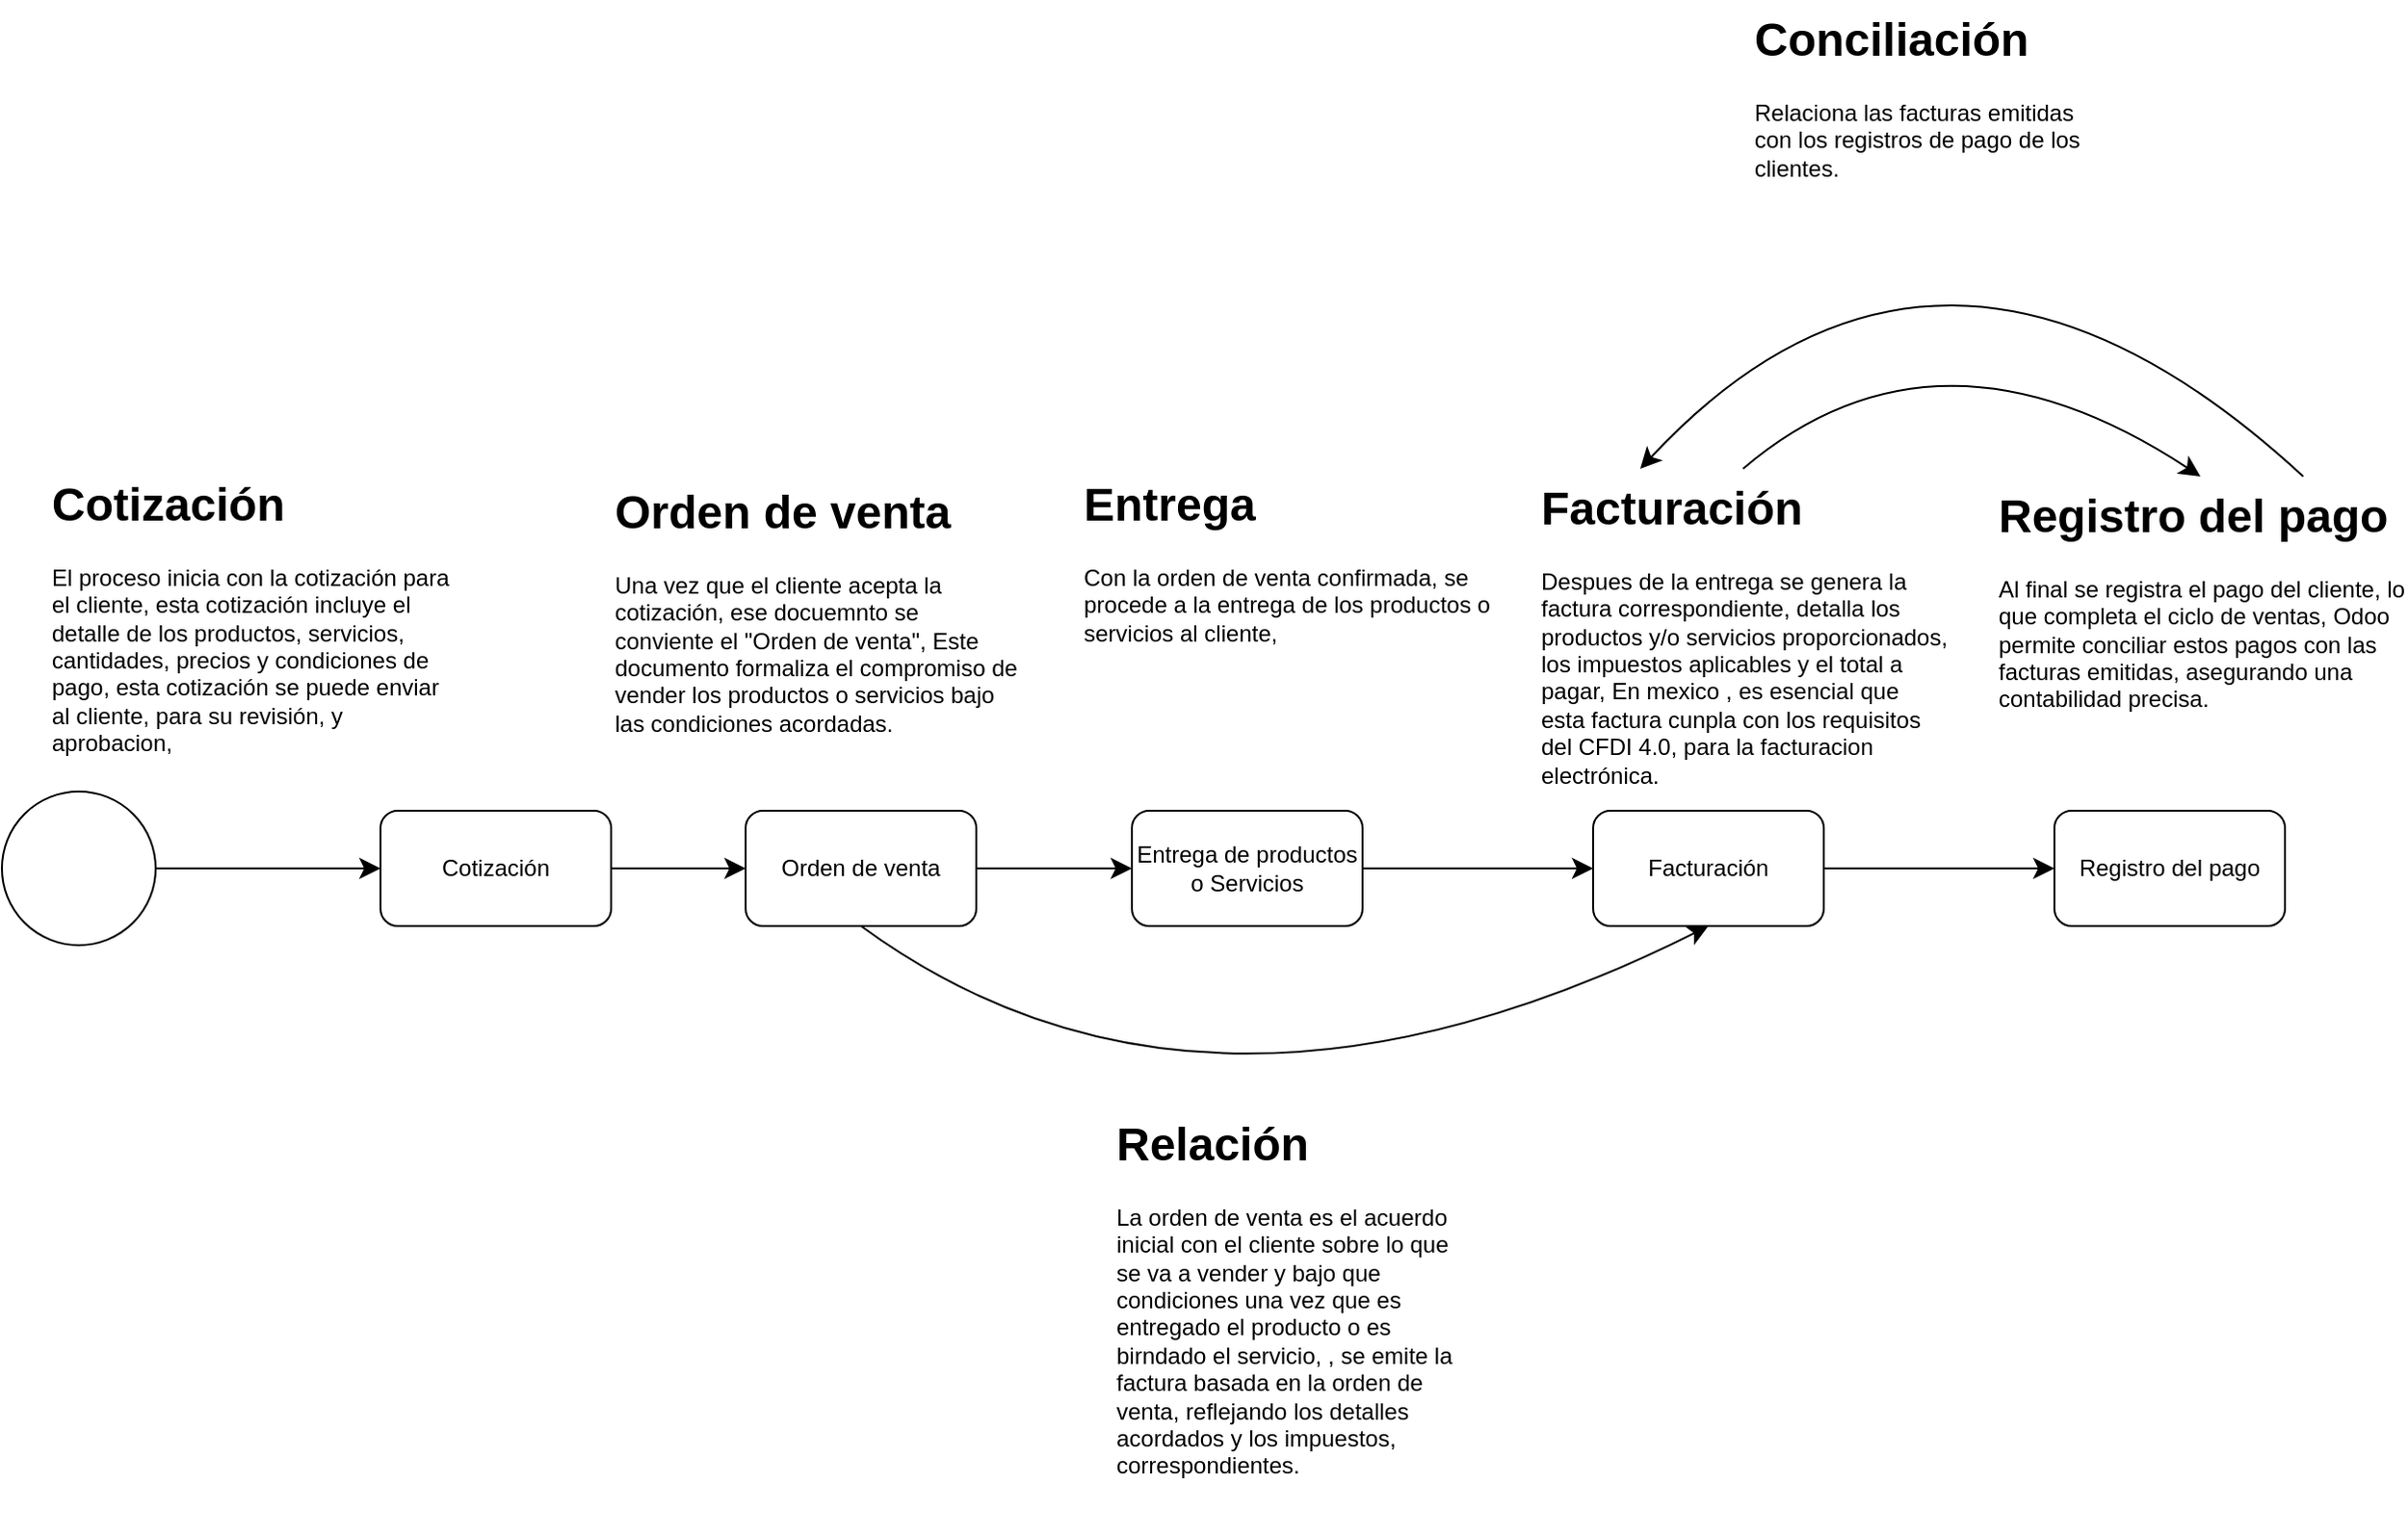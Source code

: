 <mxfile version="24.7.8">
  <diagram name="Página-1" id="GHgZA-d8oFRV5ikbvIdR">
    <mxGraphModel dx="1629" dy="1351" grid="0" gridSize="10" guides="1" tooltips="1" connect="1" arrows="1" fold="1" page="0" pageScale="1" pageWidth="1169" pageHeight="827" math="0" shadow="0">
      <root>
        <mxCell id="0" />
        <mxCell id="1" parent="0" />
        <mxCell id="gw6iVupfn1WJRU-eBHMO-3" value="" style="edgeStyle=none;curved=1;rounded=0;orthogonalLoop=1;jettySize=auto;html=1;fontSize=12;startSize=8;endSize=8;" edge="1" parent="1" source="gw6iVupfn1WJRU-eBHMO-1" target="gw6iVupfn1WJRU-eBHMO-2">
          <mxGeometry relative="1" as="geometry" />
        </mxCell>
        <mxCell id="gw6iVupfn1WJRU-eBHMO-1" value="" style="ellipse;whiteSpace=wrap;html=1;aspect=fixed;" vertex="1" parent="1">
          <mxGeometry x="-172" y="92" width="80" height="80" as="geometry" />
        </mxCell>
        <mxCell id="gw6iVupfn1WJRU-eBHMO-6" value="" style="edgeStyle=none;curved=1;rounded=0;orthogonalLoop=1;jettySize=auto;html=1;fontSize=12;startSize=8;endSize=8;" edge="1" parent="1" source="gw6iVupfn1WJRU-eBHMO-2" target="gw6iVupfn1WJRU-eBHMO-5">
          <mxGeometry relative="1" as="geometry" />
        </mxCell>
        <mxCell id="gw6iVupfn1WJRU-eBHMO-2" value="Cotización" style="rounded=1;whiteSpace=wrap;html=1;" vertex="1" parent="1">
          <mxGeometry x="25" y="102" width="120" height="60" as="geometry" />
        </mxCell>
        <mxCell id="gw6iVupfn1WJRU-eBHMO-4" value="&lt;h1 style=&quot;margin-top: 0px;&quot;&gt;Cotización&lt;/h1&gt;&lt;div&gt;El proceso inicia con la cotización para el cliente, esta cotización incluye el detalle de los productos, servicios, cantidades, precios y condiciones de pago, esta cotización se puede enviar al cliente, para su revisión, y aprobacion,&amp;nbsp;&lt;/div&gt;" style="text;html=1;whiteSpace=wrap;overflow=hidden;rounded=0;" vertex="1" parent="1">
          <mxGeometry x="-148" y="-78" width="214" height="164" as="geometry" />
        </mxCell>
        <mxCell id="gw6iVupfn1WJRU-eBHMO-9" value="" style="edgeStyle=none;curved=1;rounded=0;orthogonalLoop=1;jettySize=auto;html=1;fontSize=12;startSize=8;endSize=8;" edge="1" parent="1" source="gw6iVupfn1WJRU-eBHMO-5" target="gw6iVupfn1WJRU-eBHMO-8">
          <mxGeometry relative="1" as="geometry" />
        </mxCell>
        <mxCell id="gw6iVupfn1WJRU-eBHMO-5" value="Orden de venta" style="rounded=1;whiteSpace=wrap;html=1;" vertex="1" parent="1">
          <mxGeometry x="215" y="102" width="120" height="60" as="geometry" />
        </mxCell>
        <mxCell id="gw6iVupfn1WJRU-eBHMO-7" value="&lt;h1 style=&quot;margin-top: 0px;&quot;&gt;Orden de venta&lt;/h1&gt;&lt;div&gt;Una vez que el cliente acepta la cotización, ese docuemnto se conviente el &quot;Orden de venta&quot;, Este documento formaliza el compromiso de vender los productos o servicios bajo las condiciones acordadas.&amp;nbsp;&lt;/div&gt;" style="text;html=1;whiteSpace=wrap;overflow=hidden;rounded=0;" vertex="1" parent="1">
          <mxGeometry x="145" y="-74" width="214" height="164" as="geometry" />
        </mxCell>
        <mxCell id="gw6iVupfn1WJRU-eBHMO-13" value="" style="edgeStyle=none;curved=1;rounded=0;orthogonalLoop=1;jettySize=auto;html=1;fontSize=12;startSize=8;endSize=8;" edge="1" parent="1" source="gw6iVupfn1WJRU-eBHMO-8" target="gw6iVupfn1WJRU-eBHMO-12">
          <mxGeometry relative="1" as="geometry" />
        </mxCell>
        <mxCell id="gw6iVupfn1WJRU-eBHMO-8" value="Entrega de productos o Servicios" style="rounded=1;whiteSpace=wrap;html=1;" vertex="1" parent="1">
          <mxGeometry x="416" y="102" width="120" height="60" as="geometry" />
        </mxCell>
        <mxCell id="gw6iVupfn1WJRU-eBHMO-10" value="&lt;h1 style=&quot;margin-top: 0px;&quot;&gt;Entrega&lt;/h1&gt;&lt;div&gt;Con la orden de venta confirmada, se procede a la entrega de los productos o servicios al cliente,&amp;nbsp;&amp;nbsp;&lt;/div&gt;" style="text;html=1;whiteSpace=wrap;overflow=hidden;rounded=0;" vertex="1" parent="1">
          <mxGeometry x="389" y="-78" width="214" height="164" as="geometry" />
        </mxCell>
        <mxCell id="gw6iVupfn1WJRU-eBHMO-16" value="" style="edgeStyle=none;curved=1;rounded=0;orthogonalLoop=1;jettySize=auto;html=1;fontSize=12;startSize=8;endSize=8;" edge="1" parent="1" source="gw6iVupfn1WJRU-eBHMO-12" target="gw6iVupfn1WJRU-eBHMO-15">
          <mxGeometry relative="1" as="geometry" />
        </mxCell>
        <mxCell id="gw6iVupfn1WJRU-eBHMO-12" value="Facturación" style="whiteSpace=wrap;html=1;rounded=1;" vertex="1" parent="1">
          <mxGeometry x="656" y="102" width="120" height="60" as="geometry" />
        </mxCell>
        <mxCell id="gw6iVupfn1WJRU-eBHMO-14" value="&lt;h1 style=&quot;margin-top: 0px;&quot;&gt;Facturación&lt;/h1&gt;&lt;div&gt;Despues de la entrega se genera la factura correspondiente, detalla los productos y/o servicios proporcionados, los impuestos aplicables y el total a pagar, En mexico , es esencial que esta factura cunpla con los requisitos del CFDI 4.0, para la facturacion electrónica.&amp;nbsp;&lt;/div&gt;" style="text;html=1;whiteSpace=wrap;overflow=hidden;rounded=0;" vertex="1" parent="1">
          <mxGeometry x="627" y="-76" width="214" height="164" as="geometry" />
        </mxCell>
        <mxCell id="gw6iVupfn1WJRU-eBHMO-15" value="Registro del pago" style="whiteSpace=wrap;html=1;rounded=1;" vertex="1" parent="1">
          <mxGeometry x="896" y="102" width="120" height="60" as="geometry" />
        </mxCell>
        <mxCell id="gw6iVupfn1WJRU-eBHMO-17" value="&lt;h1 style=&quot;margin-top: 0px;&quot;&gt;Registro del pago&lt;/h1&gt;&lt;div&gt;Al final se registra el pago del cliente, lo que completa el ciclo de ventas, Odoo permite conciliar estos pagos con las facturas emitidas, asegurando una contabilidad precisa.&amp;nbsp;&amp;nbsp;&lt;/div&gt;" style="text;html=1;whiteSpace=wrap;overflow=hidden;rounded=0;" vertex="1" parent="1">
          <mxGeometry x="865" y="-72" width="214" height="164" as="geometry" />
        </mxCell>
        <mxCell id="gw6iVupfn1WJRU-eBHMO-19" value="" style="endArrow=classic;html=1;rounded=0;fontSize=12;startSize=8;endSize=8;curved=1;exitX=0.5;exitY=1;exitDx=0;exitDy=0;entryX=0.5;entryY=1;entryDx=0;entryDy=0;" edge="1" parent="1" source="gw6iVupfn1WJRU-eBHMO-5" target="gw6iVupfn1WJRU-eBHMO-12">
          <mxGeometry width="50" height="50" relative="1" as="geometry">
            <mxPoint x="575" y="225" as="sourcePoint" />
            <mxPoint x="625" y="175" as="targetPoint" />
            <Array as="points">
              <mxPoint x="454" y="293" />
            </Array>
          </mxGeometry>
        </mxCell>
        <mxCell id="gw6iVupfn1WJRU-eBHMO-21" value="&lt;h1 style=&quot;margin-top: 0px;&quot;&gt;Relación&lt;/h1&gt;&lt;p&gt;La orden de venta es el acuerdo inicial con el cliente sobre lo que se va a vender y bajo que condiciones una vez que es entregado el producto o es birndado el servicio, , se emite la factura basada en la orden de venta, reflejando los detalles acordados y los impuestos, correspondientes.&lt;/p&gt;" style="text;html=1;whiteSpace=wrap;overflow=hidden;rounded=0;" vertex="1" parent="1">
          <mxGeometry x="406" y="255" width="180" height="220" as="geometry" />
        </mxCell>
        <mxCell id="gw6iVupfn1WJRU-eBHMO-22" value="" style="endArrow=classic;html=1;rounded=0;fontSize=12;startSize=8;endSize=8;curved=1;exitX=0.5;exitY=0;exitDx=0;exitDy=0;entryX=0.5;entryY=0;entryDx=0;entryDy=0;" edge="1" parent="1" source="gw6iVupfn1WJRU-eBHMO-14" target="gw6iVupfn1WJRU-eBHMO-17">
          <mxGeometry width="50" height="50" relative="1" as="geometry">
            <mxPoint x="775" y="-175" as="sourcePoint" />
            <mxPoint x="825" y="-225" as="targetPoint" />
            <Array as="points">
              <mxPoint x="835" y="-162" />
            </Array>
          </mxGeometry>
        </mxCell>
        <mxCell id="gw6iVupfn1WJRU-eBHMO-23" value="" style="endArrow=classic;html=1;rounded=0;fontSize=12;startSize=8;endSize=8;curved=1;exitX=0.75;exitY=0;exitDx=0;exitDy=0;entryX=0.25;entryY=0;entryDx=0;entryDy=0;" edge="1" parent="1" source="gw6iVupfn1WJRU-eBHMO-17" target="gw6iVupfn1WJRU-eBHMO-14">
          <mxGeometry width="50" height="50" relative="1" as="geometry">
            <mxPoint x="775" y="-175" as="sourcePoint" />
            <mxPoint x="825" y="-225" as="targetPoint" />
            <Array as="points">
              <mxPoint x="838" y="-245" />
            </Array>
          </mxGeometry>
        </mxCell>
        <mxCell id="gw6iVupfn1WJRU-eBHMO-24" value="&lt;h1 style=&quot;margin-top: 0px;&quot;&gt;Conciliación&lt;/h1&gt;&lt;p&gt;Relaciona las facturas emitidas con los registros de pago de los clientes.&lt;/p&gt;" style="text;html=1;whiteSpace=wrap;overflow=hidden;rounded=0;" vertex="1" parent="1">
          <mxGeometry x="738" y="-320" width="180" height="120" as="geometry" />
        </mxCell>
      </root>
    </mxGraphModel>
  </diagram>
</mxfile>
